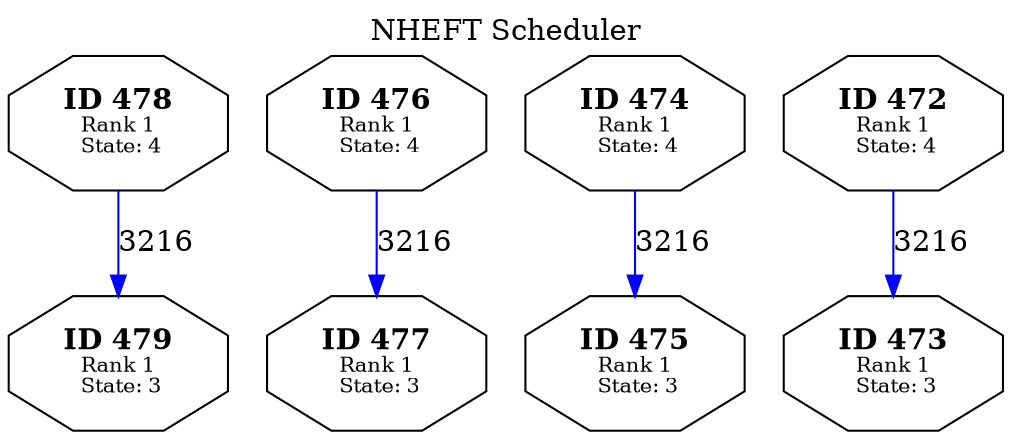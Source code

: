 // Generated in NHEFTScheduler
digraph TargetTaskGraph {
  labelloc="t";
  label="NHEFT Scheduler";
  V479 [label=<<B>ID 479</B><BR /><FONT POINT-SIZE="10">Rank 1<BR /> State: 3</FONT>> shape=octagon];
  V478 [label=<<B>ID 478</B><BR /><FONT POINT-SIZE="10">Rank 1<BR /> State: 4</FONT>> shape=octagon];
  V478 -> V479 [color="blue" label=<3216>];
  V477 [label=<<B>ID 477</B><BR /><FONT POINT-SIZE="10">Rank 1<BR /> State: 3</FONT>> shape=octagon];
  V476 [label=<<B>ID 476</B><BR /><FONT POINT-SIZE="10">Rank 1<BR /> State: 4</FONT>> shape=octagon];
  V476 -> V477 [color="blue" label=<3216>];
  V475 [label=<<B>ID 475</B><BR /><FONT POINT-SIZE="10">Rank 1<BR /> State: 3</FONT>> shape=octagon];
  V474 [label=<<B>ID 474</B><BR /><FONT POINT-SIZE="10">Rank 1<BR /> State: 4</FONT>> shape=octagon];
  V474 -> V475 [color="blue" label=<3216>];
  V473 [label=<<B>ID 473</B><BR /><FONT POINT-SIZE="10">Rank 1<BR /> State: 3</FONT>> shape=octagon];
  V472 [label=<<B>ID 472</B><BR /><FONT POINT-SIZE="10">Rank 1<BR /> State: 4</FONT>> shape=octagon];
  V472 -> V473 [color="blue" label=<3216>];
}

